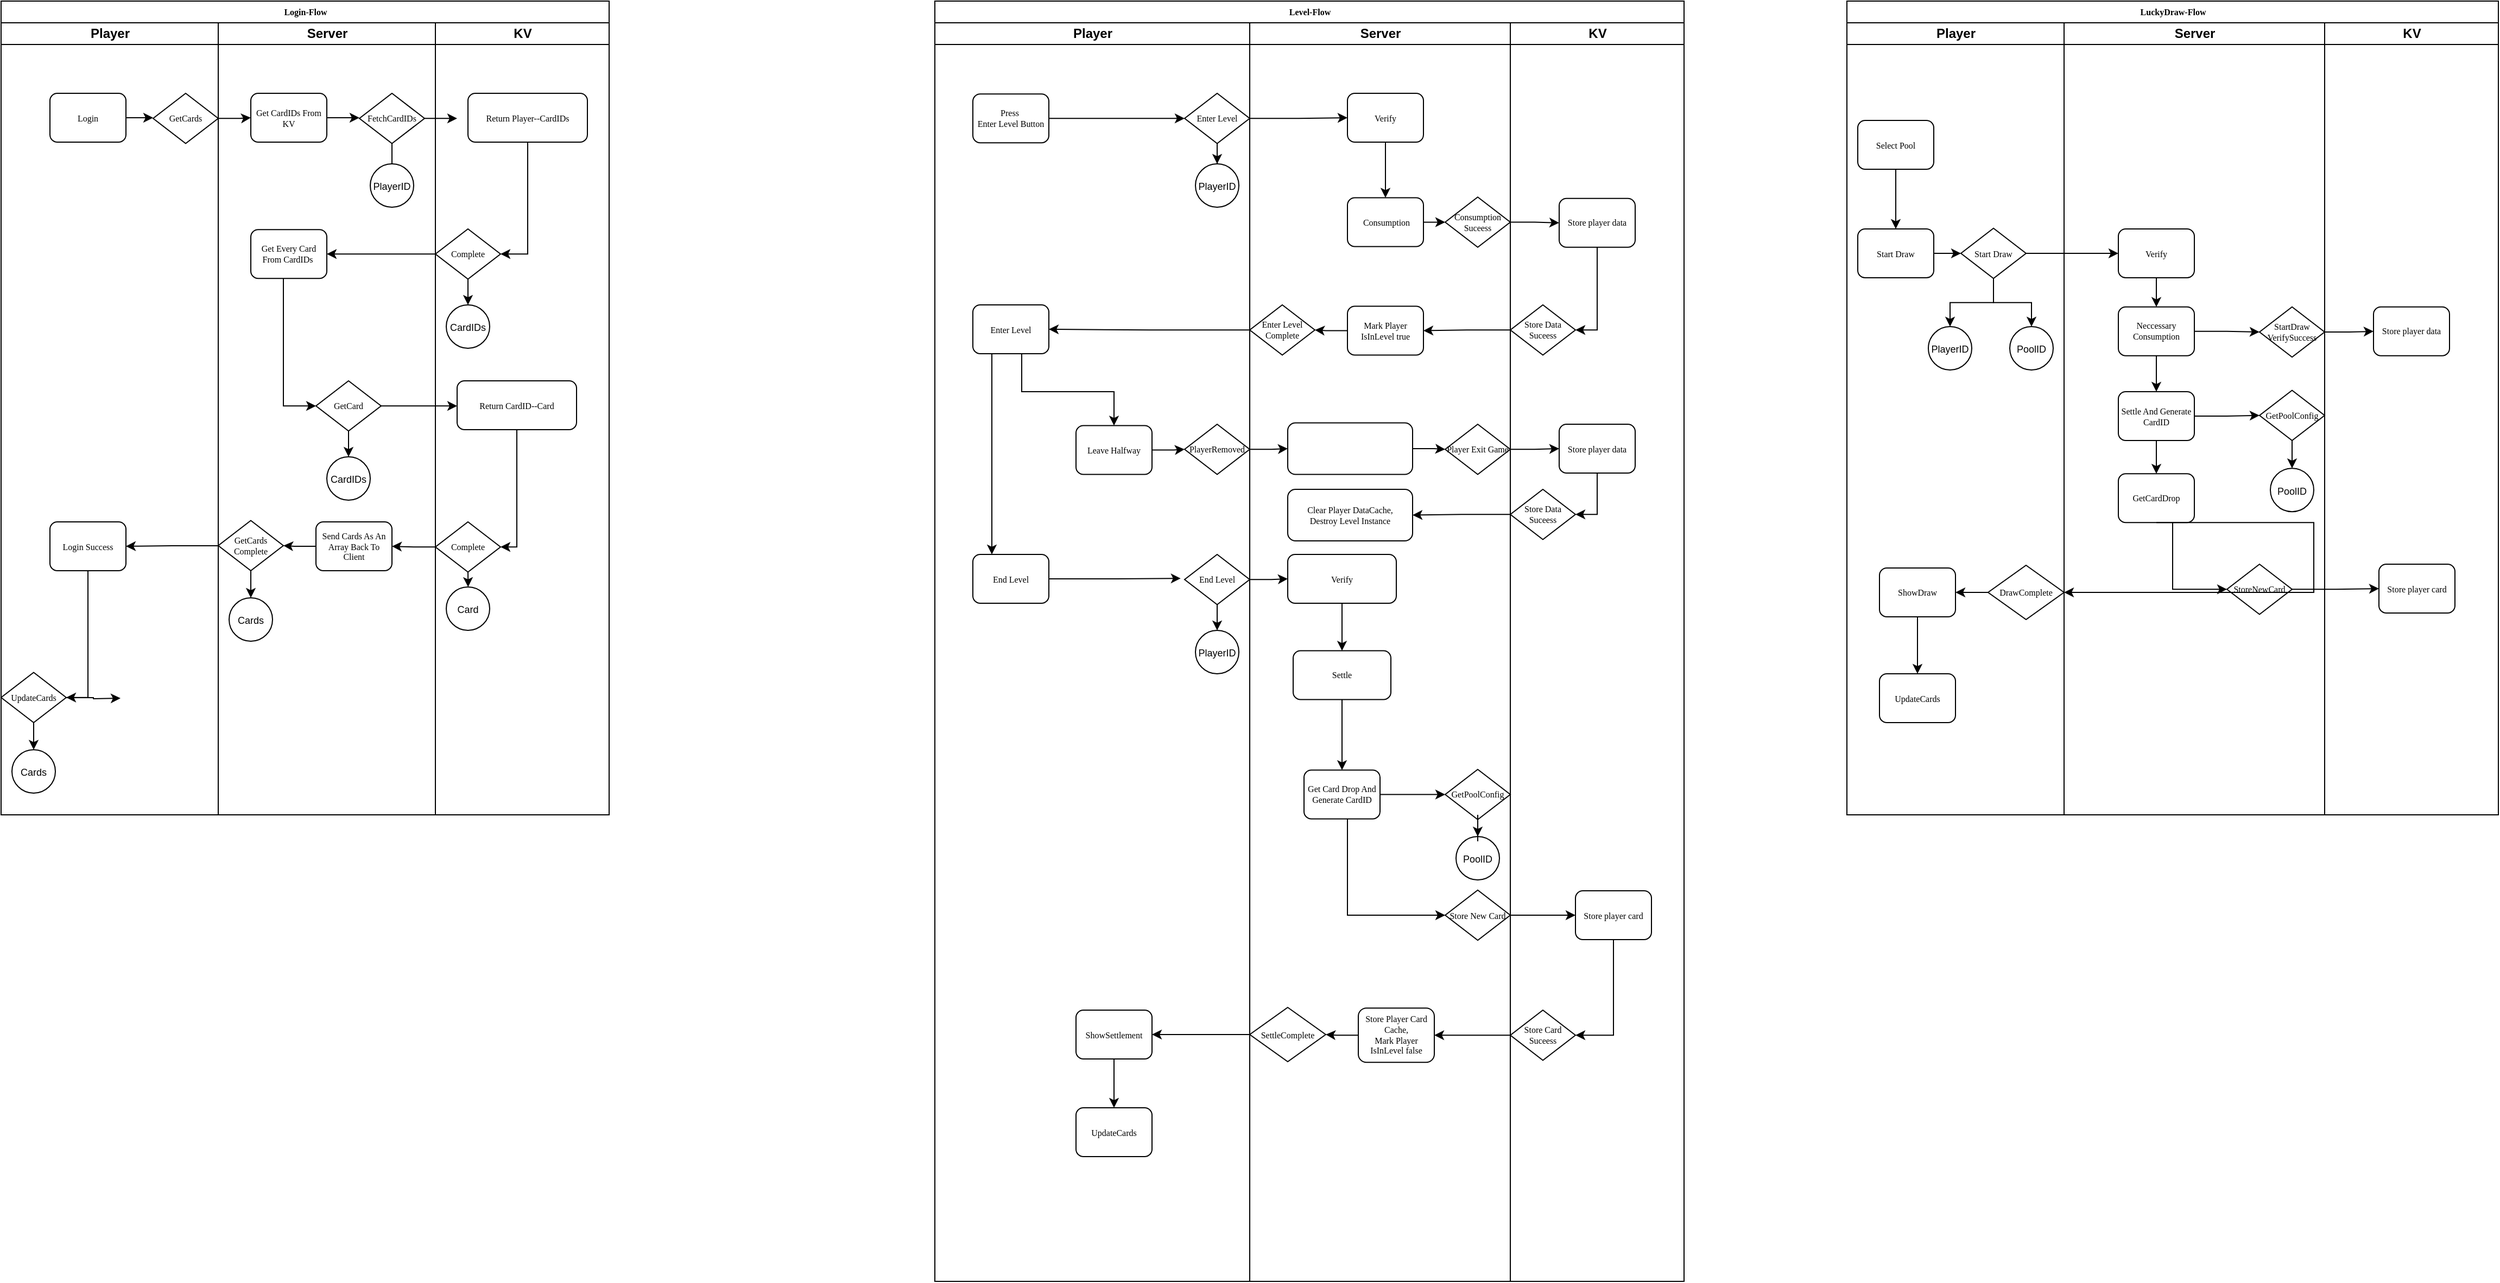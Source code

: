 <mxfile version="26.0.6">
  <diagram name="Page-1" id="74e2e168-ea6b-b213-b513-2b3c1d86103e">
    <mxGraphModel dx="1302" dy="711" grid="1" gridSize="10" guides="1" tooltips="1" connect="1" arrows="1" fold="1" page="1" pageScale="1" pageWidth="1100" pageHeight="850" background="none" math="0" shadow="0">
      <root>
        <mxCell id="0" />
        <mxCell id="1" parent="0" />
        <mxCell id="77e6c97f196da883-1" value="Login-Flow" style="swimlane;html=1;childLayout=stackLayout;startSize=20;rounded=0;shadow=0;labelBackgroundColor=none;strokeWidth=1;fontFamily=Verdana;fontSize=8;align=center;" parent="1" vertex="1">
          <mxGeometry x="60" y="60" width="560" height="750" as="geometry" />
        </mxCell>
        <mxCell id="77e6c97f196da883-3" value="Player" style="swimlane;html=1;startSize=20;" parent="77e6c97f196da883-1" vertex="1">
          <mxGeometry y="20" width="200" height="730" as="geometry" />
        </mxCell>
        <mxCell id="I38uoZIhNBEOroFiXY-z-10" value="Login" style="rounded=1;whiteSpace=wrap;html=1;shadow=0;labelBackgroundColor=none;strokeWidth=1;fontFamily=Verdana;fontSize=8;align=center;" parent="77e6c97f196da883-3" vertex="1">
          <mxGeometry x="45" y="65" width="70" height="45" as="geometry" />
        </mxCell>
        <mxCell id="I38uoZIhNBEOroFiXY-z-11" style="edgeStyle=orthogonalEdgeStyle;rounded=0;orthogonalLoop=1;jettySize=auto;html=1;entryX=0;entryY=0.5;entryDx=0;entryDy=0;exitX=1;exitY=0.5;exitDx=0;exitDy=0;" parent="77e6c97f196da883-3" source="I38uoZIhNBEOroFiXY-z-10" edge="1">
          <mxGeometry relative="1" as="geometry">
            <mxPoint x="140" y="87.21" as="targetPoint" />
            <mxPoint x="45" y="87.21" as="sourcePoint" />
          </mxGeometry>
        </mxCell>
        <mxCell id="I38uoZIhNBEOroFiXY-z-13" value="GetCards" style="rhombus;whiteSpace=wrap;html=1;rounded=0;shadow=0;labelBackgroundColor=none;strokeWidth=1;fontFamily=Verdana;fontSize=8;align=center;" parent="77e6c97f196da883-3" vertex="1">
          <mxGeometry x="140" y="65" width="60" height="46.25" as="geometry" />
        </mxCell>
        <mxCell id="I38uoZIhNBEOroFiXY-z-59" style="edgeStyle=orthogonalEdgeStyle;rounded=0;orthogonalLoop=1;jettySize=auto;html=1;entryX=1;entryY=0.5;entryDx=0;entryDy=0;" parent="77e6c97f196da883-3" source="I38uoZIhNBEOroFiXY-z-52" target="I38uoZIhNBEOroFiXY-z-58" edge="1">
          <mxGeometry relative="1" as="geometry" />
        </mxCell>
        <mxCell id="I38uoZIhNBEOroFiXY-z-52" value="Login Success" style="rounded=1;whiteSpace=wrap;html=1;shadow=0;labelBackgroundColor=none;strokeWidth=1;fontFamily=Verdana;fontSize=8;align=center;" parent="77e6c97f196da883-3" vertex="1">
          <mxGeometry x="45" y="460" width="70" height="45" as="geometry" />
        </mxCell>
        <mxCell id="I38uoZIhNBEOroFiXY-z-57" value="&lt;font style=&quot;font-size: 9px;&quot;&gt;Cards&lt;/font&gt;" style="ellipse;whiteSpace=wrap;html=1;aspect=fixed;" parent="77e6c97f196da883-3" vertex="1">
          <mxGeometry x="10" y="670" width="40" height="40" as="geometry" />
        </mxCell>
        <mxCell id="I38uoZIhNBEOroFiXY-z-60" style="edgeStyle=orthogonalEdgeStyle;rounded=0;orthogonalLoop=1;jettySize=auto;html=1;entryX=0.5;entryY=0;entryDx=0;entryDy=0;" parent="77e6c97f196da883-3" source="I38uoZIhNBEOroFiXY-z-58" target="I38uoZIhNBEOroFiXY-z-57" edge="1">
          <mxGeometry relative="1" as="geometry" />
        </mxCell>
        <mxCell id="I38uoZIhNBEOroFiXY-z-58" value="UpdateCards" style="rhombus;whiteSpace=wrap;html=1;rounded=0;shadow=0;labelBackgroundColor=none;strokeWidth=1;fontFamily=Verdana;fontSize=8;align=center;" parent="77e6c97f196da883-3" vertex="1">
          <mxGeometry y="598.75" width="60" height="46.25" as="geometry" />
        </mxCell>
        <mxCell id="77e6c97f196da883-4" value="Server" style="swimlane;html=1;startSize=20;" parent="77e6c97f196da883-1" vertex="1">
          <mxGeometry x="200" y="20" width="200" height="730" as="geometry" />
        </mxCell>
        <mxCell id="I38uoZIhNBEOroFiXY-z-16" style="edgeStyle=orthogonalEdgeStyle;rounded=0;orthogonalLoop=1;jettySize=auto;html=1;exitX=1;exitY=0.5;exitDx=0;exitDy=0;entryX=0;entryY=0.5;entryDx=0;entryDy=0;" parent="77e6c97f196da883-4" source="77e6c97f196da883-8" target="I38uoZIhNBEOroFiXY-z-17" edge="1">
          <mxGeometry relative="1" as="geometry">
            <mxPoint x="150" y="87.286" as="targetPoint" />
          </mxGeometry>
        </mxCell>
        <mxCell id="77e6c97f196da883-8" value="Get CardIDs From KV" style="rounded=1;whiteSpace=wrap;html=1;shadow=0;labelBackgroundColor=none;strokeWidth=1;fontFamily=Verdana;fontSize=8;align=center;" parent="77e6c97f196da883-4" vertex="1">
          <mxGeometry x="30" y="65" width="70" height="45" as="geometry" />
        </mxCell>
        <mxCell id="I38uoZIhNBEOroFiXY-z-18" style="edgeStyle=orthogonalEdgeStyle;rounded=0;orthogonalLoop=1;jettySize=auto;html=1;" parent="77e6c97f196da883-4" source="I38uoZIhNBEOroFiXY-z-17" edge="1">
          <mxGeometry relative="1" as="geometry">
            <mxPoint x="220" y="88.125" as="targetPoint" />
          </mxGeometry>
        </mxCell>
        <mxCell id="I38uoZIhNBEOroFiXY-z-25" style="edgeStyle=orthogonalEdgeStyle;rounded=0;orthogonalLoop=1;jettySize=auto;html=1;entryX=0.5;entryY=0;entryDx=0;entryDy=0;" parent="77e6c97f196da883-4" source="I38uoZIhNBEOroFiXY-z-17" target="I38uoZIhNBEOroFiXY-z-26" edge="1">
          <mxGeometry relative="1" as="geometry">
            <mxPoint x="160" y="140" as="targetPoint" />
            <Array as="points">
              <mxPoint x="160" y="140" />
            </Array>
          </mxGeometry>
        </mxCell>
        <mxCell id="I38uoZIhNBEOroFiXY-z-17" value="FetchCardIDs" style="rhombus;whiteSpace=wrap;html=1;rounded=0;shadow=0;labelBackgroundColor=none;strokeWidth=1;fontFamily=Verdana;fontSize=8;align=center;" parent="77e6c97f196da883-4" vertex="1">
          <mxGeometry x="130" y="65" width="60" height="46.25" as="geometry" />
        </mxCell>
        <mxCell id="I38uoZIhNBEOroFiXY-z-26" value="&lt;font style=&quot;font-size: 9px;&quot;&gt;PlayerID&lt;/font&gt;" style="ellipse;whiteSpace=wrap;html=1;aspect=fixed;" parent="77e6c97f196da883-4" vertex="1">
          <mxGeometry x="140" y="130" width="40" height="40" as="geometry" />
        </mxCell>
        <mxCell id="I38uoZIhNBEOroFiXY-z-32" style="edgeStyle=orthogonalEdgeStyle;rounded=0;orthogonalLoop=1;jettySize=auto;html=1;entryX=0;entryY=0.5;entryDx=0;entryDy=0;" parent="77e6c97f196da883-4" source="I38uoZIhNBEOroFiXY-z-28" target="I38uoZIhNBEOroFiXY-z-33" edge="1">
          <mxGeometry relative="1" as="geometry">
            <mxPoint x="60" y="310" as="targetPoint" />
            <Array as="points">
              <mxPoint x="60" y="353" />
            </Array>
          </mxGeometry>
        </mxCell>
        <mxCell id="I38uoZIhNBEOroFiXY-z-28" value="Get Every Card From CardIDs&amp;nbsp;" style="rounded=1;whiteSpace=wrap;html=1;shadow=0;labelBackgroundColor=none;strokeWidth=1;fontFamily=Verdana;fontSize=8;align=center;" parent="77e6c97f196da883-4" vertex="1">
          <mxGeometry x="30" y="190.63" width="70" height="45" as="geometry" />
        </mxCell>
        <mxCell id="I38uoZIhNBEOroFiXY-z-40" style="edgeStyle=orthogonalEdgeStyle;rounded=0;orthogonalLoop=1;jettySize=auto;html=1;" parent="77e6c97f196da883-4" source="I38uoZIhNBEOroFiXY-z-33" target="I38uoZIhNBEOroFiXY-z-34" edge="1">
          <mxGeometry relative="1" as="geometry" />
        </mxCell>
        <mxCell id="I38uoZIhNBEOroFiXY-z-41" style="edgeStyle=orthogonalEdgeStyle;rounded=0;orthogonalLoop=1;jettySize=auto;html=1;" parent="77e6c97f196da883-4" source="I38uoZIhNBEOroFiXY-z-33" edge="1">
          <mxGeometry relative="1" as="geometry">
            <mxPoint x="220" y="353.125" as="targetPoint" />
          </mxGeometry>
        </mxCell>
        <mxCell id="I38uoZIhNBEOroFiXY-z-33" value="GetCard" style="rhombus;whiteSpace=wrap;html=1;rounded=0;shadow=0;labelBackgroundColor=none;strokeWidth=1;fontFamily=Verdana;fontSize=8;align=center;" parent="77e6c97f196da883-4" vertex="1">
          <mxGeometry x="90" y="330" width="60" height="46.25" as="geometry" />
        </mxCell>
        <mxCell id="I38uoZIhNBEOroFiXY-z-34" value="&lt;font style=&quot;font-size: 9px;&quot;&gt;CardIDs&lt;/font&gt;" style="ellipse;whiteSpace=wrap;html=1;aspect=fixed;" parent="77e6c97f196da883-4" vertex="1">
          <mxGeometry x="100" y="400" width="40" height="40" as="geometry" />
        </mxCell>
        <mxCell id="I38uoZIhNBEOroFiXY-z-49" style="edgeStyle=orthogonalEdgeStyle;rounded=0;orthogonalLoop=1;jettySize=auto;html=1;entryX=1;entryY=0.5;entryDx=0;entryDy=0;" parent="77e6c97f196da883-4" source="I38uoZIhNBEOroFiXY-z-48" target="I38uoZIhNBEOroFiXY-z-50" edge="1">
          <mxGeometry relative="1" as="geometry">
            <mxPoint x="50" y="482.5" as="targetPoint" />
          </mxGeometry>
        </mxCell>
        <mxCell id="I38uoZIhNBEOroFiXY-z-48" value="Send Cards As An Array Back To Client" style="rounded=1;whiteSpace=wrap;html=1;shadow=0;labelBackgroundColor=none;strokeWidth=1;fontFamily=Verdana;fontSize=8;align=center;" parent="77e6c97f196da883-4" vertex="1">
          <mxGeometry x="90" y="460" width="70" height="45" as="geometry" />
        </mxCell>
        <mxCell id="I38uoZIhNBEOroFiXY-z-53" style="edgeStyle=orthogonalEdgeStyle;rounded=0;orthogonalLoop=1;jettySize=auto;html=1;" parent="77e6c97f196da883-4" source="I38uoZIhNBEOroFiXY-z-50" edge="1">
          <mxGeometry relative="1" as="geometry">
            <mxPoint x="30" y="530" as="targetPoint" />
          </mxGeometry>
        </mxCell>
        <mxCell id="I38uoZIhNBEOroFiXY-z-50" value="GetCards&lt;div&gt;Complete&lt;/div&gt;" style="rhombus;whiteSpace=wrap;html=1;rounded=0;shadow=0;labelBackgroundColor=none;strokeWidth=1;fontFamily=Verdana;fontSize=8;align=center;" parent="77e6c97f196da883-4" vertex="1">
          <mxGeometry y="458.75" width="60" height="46.25" as="geometry" />
        </mxCell>
        <mxCell id="I38uoZIhNBEOroFiXY-z-55" value="&lt;font style=&quot;font-size: 9px;&quot;&gt;Cards&lt;/font&gt;" style="ellipse;whiteSpace=wrap;html=1;aspect=fixed;" parent="77e6c97f196da883-4" vertex="1">
          <mxGeometry x="10" y="530" width="40" height="40" as="geometry" />
        </mxCell>
        <mxCell id="77e6c97f196da883-5" value="KV" style="swimlane;html=1;startSize=20;" parent="77e6c97f196da883-1" vertex="1">
          <mxGeometry x="400" y="20" width="160" height="730" as="geometry" />
        </mxCell>
        <mxCell id="I38uoZIhNBEOroFiXY-z-23" style="edgeStyle=orthogonalEdgeStyle;rounded=0;orthogonalLoop=1;jettySize=auto;html=1;entryX=1;entryY=0.5;entryDx=0;entryDy=0;" parent="77e6c97f196da883-5" source="I38uoZIhNBEOroFiXY-z-19" target="I38uoZIhNBEOroFiXY-z-22" edge="1">
          <mxGeometry relative="1" as="geometry" />
        </mxCell>
        <mxCell id="I38uoZIhNBEOroFiXY-z-19" value="Return Player--CardIDs" style="rounded=1;whiteSpace=wrap;html=1;shadow=0;labelBackgroundColor=none;strokeWidth=1;fontFamily=Verdana;fontSize=8;align=center;" parent="77e6c97f196da883-5" vertex="1">
          <mxGeometry x="30" y="65" width="110" height="45" as="geometry" />
        </mxCell>
        <mxCell id="I38uoZIhNBEOroFiXY-z-31" style="edgeStyle=orthogonalEdgeStyle;rounded=0;orthogonalLoop=1;jettySize=auto;html=1;entryX=0.5;entryY=0;entryDx=0;entryDy=0;" parent="77e6c97f196da883-5" source="I38uoZIhNBEOroFiXY-z-22" target="I38uoZIhNBEOroFiXY-z-30" edge="1">
          <mxGeometry relative="1" as="geometry" />
        </mxCell>
        <mxCell id="I38uoZIhNBEOroFiXY-z-22" value="Complete" style="rhombus;whiteSpace=wrap;html=1;rounded=0;shadow=0;labelBackgroundColor=none;strokeWidth=1;fontFamily=Verdana;fontSize=8;align=center;" parent="77e6c97f196da883-5" vertex="1">
          <mxGeometry y="190" width="60" height="46.25" as="geometry" />
        </mxCell>
        <mxCell id="I38uoZIhNBEOroFiXY-z-30" value="&lt;font style=&quot;font-size: 9px;&quot;&gt;CardIDs&lt;/font&gt;" style="ellipse;whiteSpace=wrap;html=1;aspect=fixed;" parent="77e6c97f196da883-5" vertex="1">
          <mxGeometry x="10" y="260" width="40" height="40" as="geometry" />
        </mxCell>
        <mxCell id="I38uoZIhNBEOroFiXY-z-43" style="edgeStyle=orthogonalEdgeStyle;rounded=0;orthogonalLoop=1;jettySize=auto;html=1;entryX=1;entryY=0.5;entryDx=0;entryDy=0;" parent="77e6c97f196da883-5" source="I38uoZIhNBEOroFiXY-z-42" target="I38uoZIhNBEOroFiXY-z-44" edge="1">
          <mxGeometry relative="1" as="geometry">
            <mxPoint x="75" y="490" as="targetPoint" />
            <Array as="points">
              <mxPoint x="75" y="483" />
            </Array>
          </mxGeometry>
        </mxCell>
        <mxCell id="I38uoZIhNBEOroFiXY-z-42" value="Return CardID--Card" style="rounded=1;whiteSpace=wrap;html=1;shadow=0;labelBackgroundColor=none;strokeWidth=1;fontFamily=Verdana;fontSize=8;align=center;" parent="77e6c97f196da883-5" vertex="1">
          <mxGeometry x="20" y="330" width="110" height="45" as="geometry" />
        </mxCell>
        <mxCell id="I38uoZIhNBEOroFiXY-z-45" style="edgeStyle=orthogonalEdgeStyle;rounded=0;orthogonalLoop=1;jettySize=auto;html=1;exitX=0.5;exitY=1;exitDx=0;exitDy=0;" parent="77e6c97f196da883-5" source="I38uoZIhNBEOroFiXY-z-44" edge="1">
          <mxGeometry relative="1" as="geometry">
            <mxPoint x="30.143" y="520" as="targetPoint" />
          </mxGeometry>
        </mxCell>
        <mxCell id="I38uoZIhNBEOroFiXY-z-44" value="Complete" style="rhombus;whiteSpace=wrap;html=1;rounded=0;shadow=0;labelBackgroundColor=none;strokeWidth=1;fontFamily=Verdana;fontSize=8;align=center;" parent="77e6c97f196da883-5" vertex="1">
          <mxGeometry y="460" width="60" height="46.25" as="geometry" />
        </mxCell>
        <mxCell id="I38uoZIhNBEOroFiXY-z-46" value="&lt;font style=&quot;font-size: 9px;&quot;&gt;Card&lt;/font&gt;" style="ellipse;whiteSpace=wrap;html=1;aspect=fixed;" parent="77e6c97f196da883-5" vertex="1">
          <mxGeometry x="10" y="520" width="40" height="40" as="geometry" />
        </mxCell>
        <mxCell id="I38uoZIhNBEOroFiXY-z-14" style="edgeStyle=orthogonalEdgeStyle;rounded=0;orthogonalLoop=1;jettySize=auto;html=1;entryX=0;entryY=0.5;entryDx=0;entryDy=0;" parent="77e6c97f196da883-1" source="I38uoZIhNBEOroFiXY-z-13" target="77e6c97f196da883-8" edge="1">
          <mxGeometry relative="1" as="geometry" />
        </mxCell>
        <mxCell id="I38uoZIhNBEOroFiXY-z-29" style="edgeStyle=orthogonalEdgeStyle;rounded=0;orthogonalLoop=1;jettySize=auto;html=1;entryX=1;entryY=0.5;entryDx=0;entryDy=0;" parent="77e6c97f196da883-1" source="I38uoZIhNBEOroFiXY-z-22" target="I38uoZIhNBEOroFiXY-z-28" edge="1">
          <mxGeometry relative="1" as="geometry" />
        </mxCell>
        <mxCell id="I38uoZIhNBEOroFiXY-z-47" style="edgeStyle=orthogonalEdgeStyle;rounded=0;orthogonalLoop=1;jettySize=auto;html=1;entryX=1;entryY=0.5;entryDx=0;entryDy=0;" parent="77e6c97f196da883-1" source="I38uoZIhNBEOroFiXY-z-44" target="I38uoZIhNBEOroFiXY-z-48" edge="1">
          <mxGeometry relative="1" as="geometry">
            <mxPoint x="520" y="503" as="targetPoint" />
          </mxGeometry>
        </mxCell>
        <mxCell id="I38uoZIhNBEOroFiXY-z-51" style="edgeStyle=orthogonalEdgeStyle;rounded=0;orthogonalLoop=1;jettySize=auto;html=1;entryX=1;entryY=0.5;entryDx=0;entryDy=0;" parent="77e6c97f196da883-1" source="I38uoZIhNBEOroFiXY-z-50" target="I38uoZIhNBEOroFiXY-z-52" edge="1">
          <mxGeometry relative="1" as="geometry">
            <mxPoint x="280" y="501.875" as="targetPoint" />
          </mxGeometry>
        </mxCell>
        <mxCell id="I38uoZIhNBEOroFiXY-z-64" style="edgeStyle=orthogonalEdgeStyle;rounded=0;orthogonalLoop=1;jettySize=auto;html=1;entryX=1;entryY=0.5;entryDx=0;entryDy=0;" parent="77e6c97f196da883-1" source="I38uoZIhNBEOroFiXY-z-58" edge="1">
          <mxGeometry relative="1" as="geometry">
            <mxPoint x="110" y="642.5" as="targetPoint" />
          </mxGeometry>
        </mxCell>
        <mxCell id="I38uoZIhNBEOroFiXY-z-147" value="Level-Flow" style="swimlane;html=1;childLayout=stackLayout;startSize=20;rounded=0;shadow=0;labelBackgroundColor=none;strokeWidth=1;fontFamily=Verdana;fontSize=8;align=center;" parent="1" vertex="1">
          <mxGeometry x="920" y="60" width="690" height="1180" as="geometry" />
        </mxCell>
        <mxCell id="I38uoZIhNBEOroFiXY-z-150" value="Player" style="swimlane;html=1;startSize=20;" parent="I38uoZIhNBEOroFiXY-z-147" vertex="1">
          <mxGeometry y="20" width="290" height="1160" as="geometry" />
        </mxCell>
        <mxCell id="V88XMunbEEajlaaTa_F--8" style="edgeStyle=orthogonalEdgeStyle;rounded=0;orthogonalLoop=1;jettySize=auto;html=1;entryX=0;entryY=0.5;entryDx=0;entryDy=0;" edge="1" parent="I38uoZIhNBEOroFiXY-z-150" source="I38uoZIhNBEOroFiXY-z-151" target="I38uoZIhNBEOroFiXY-z-154">
          <mxGeometry relative="1" as="geometry" />
        </mxCell>
        <mxCell id="I38uoZIhNBEOroFiXY-z-151" value="Press&amp;nbsp;&lt;div&gt;Enter Level Button&lt;/div&gt;" style="rounded=1;whiteSpace=wrap;html=1;shadow=0;labelBackgroundColor=none;strokeWidth=1;fontFamily=Verdana;fontSize=8;align=center;" parent="I38uoZIhNBEOroFiXY-z-150" vertex="1">
          <mxGeometry x="35" y="65.63" width="70" height="45" as="geometry" />
        </mxCell>
        <mxCell id="I38uoZIhNBEOroFiXY-z-153" style="edgeStyle=orthogonalEdgeStyle;rounded=0;orthogonalLoop=1;jettySize=auto;html=1;entryX=0.5;entryY=0;entryDx=0;entryDy=0;" parent="I38uoZIhNBEOroFiXY-z-150" source="I38uoZIhNBEOroFiXY-z-154" target="I38uoZIhNBEOroFiXY-z-160" edge="1">
          <mxGeometry relative="1" as="geometry" />
        </mxCell>
        <mxCell id="I38uoZIhNBEOroFiXY-z-154" value="Enter Level" style="rhombus;whiteSpace=wrap;html=1;rounded=0;shadow=0;labelBackgroundColor=none;strokeWidth=1;fontFamily=Verdana;fontSize=8;align=center;" parent="I38uoZIhNBEOroFiXY-z-150" vertex="1">
          <mxGeometry x="230" y="65" width="60" height="46.25" as="geometry" />
        </mxCell>
        <mxCell id="I38uoZIhNBEOroFiXY-z-160" value="&lt;font style=&quot;font-size: 9px;&quot;&gt;PlayerID&lt;/font&gt;" style="ellipse;whiteSpace=wrap;html=1;aspect=fixed;" parent="I38uoZIhNBEOroFiXY-z-150" vertex="1">
          <mxGeometry x="240" y="130" width="40" height="40" as="geometry" />
        </mxCell>
        <mxCell id="V88XMunbEEajlaaTa_F--30" style="edgeStyle=orthogonalEdgeStyle;rounded=0;orthogonalLoop=1;jettySize=auto;html=1;entryX=0.5;entryY=0;entryDx=0;entryDy=0;" edge="1" parent="I38uoZIhNBEOroFiXY-z-150" source="I38uoZIhNBEOroFiXY-z-202" target="V88XMunbEEajlaaTa_F--29">
          <mxGeometry relative="1" as="geometry" />
        </mxCell>
        <mxCell id="I38uoZIhNBEOroFiXY-z-202" value="ShowSettlement" style="rounded=1;whiteSpace=wrap;html=1;shadow=0;labelBackgroundColor=none;strokeWidth=1;fontFamily=Verdana;fontSize=8;align=center;" parent="I38uoZIhNBEOroFiXY-z-150" vertex="1">
          <mxGeometry x="130" y="910" width="70" height="45" as="geometry" />
        </mxCell>
        <mxCell id="I38uoZIhNBEOroFiXY-z-173" value="End Level" style="rounded=1;whiteSpace=wrap;html=1;shadow=0;labelBackgroundColor=none;strokeWidth=1;fontFamily=Verdana;fontSize=8;align=center;" parent="I38uoZIhNBEOroFiXY-z-150" vertex="1">
          <mxGeometry x="35" y="490" width="70" height="45" as="geometry" />
        </mxCell>
        <mxCell id="I38uoZIhNBEOroFiXY-z-174" style="edgeStyle=orthogonalEdgeStyle;rounded=0;orthogonalLoop=1;jettySize=auto;html=1;entryX=0.5;entryY=0;entryDx=0;entryDy=0;" parent="I38uoZIhNBEOroFiXY-z-150" source="I38uoZIhNBEOroFiXY-z-175" target="I38uoZIhNBEOroFiXY-z-176" edge="1">
          <mxGeometry relative="1" as="geometry" />
        </mxCell>
        <mxCell id="I38uoZIhNBEOroFiXY-z-175" value="End Level" style="rhombus;whiteSpace=wrap;html=1;rounded=0;shadow=0;labelBackgroundColor=none;strokeWidth=1;fontFamily=Verdana;fontSize=8;align=center;" parent="I38uoZIhNBEOroFiXY-z-150" vertex="1">
          <mxGeometry x="230" y="490" width="60" height="46.25" as="geometry" />
        </mxCell>
        <mxCell id="I38uoZIhNBEOroFiXY-z-176" value="&lt;font style=&quot;font-size: 9px;&quot;&gt;PlayerID&lt;/font&gt;" style="ellipse;whiteSpace=wrap;html=1;aspect=fixed;" parent="I38uoZIhNBEOroFiXY-z-150" vertex="1">
          <mxGeometry x="240" y="560" width="40" height="40" as="geometry" />
        </mxCell>
        <mxCell id="I38uoZIhNBEOroFiXY-z-177" style="edgeStyle=orthogonalEdgeStyle;rounded=0;orthogonalLoop=1;jettySize=auto;html=1;entryX=-0.06;entryY=0.478;entryDx=0;entryDy=0;entryPerimeter=0;" parent="I38uoZIhNBEOroFiXY-z-150" source="I38uoZIhNBEOroFiXY-z-173" target="I38uoZIhNBEOroFiXY-z-175" edge="1">
          <mxGeometry relative="1" as="geometry" />
        </mxCell>
        <mxCell id="V88XMunbEEajlaaTa_F--9" style="edgeStyle=orthogonalEdgeStyle;rounded=0;orthogonalLoop=1;jettySize=auto;html=1;entryX=0.5;entryY=0;entryDx=0;entryDy=0;" edge="1" parent="I38uoZIhNBEOroFiXY-z-150" source="D0HEchOp2uFlRMcZAwUu-7" target="D0HEchOp2uFlRMcZAwUu-10">
          <mxGeometry relative="1" as="geometry">
            <Array as="points">
              <mxPoint x="80" y="340" />
              <mxPoint x="165" y="340" />
            </Array>
          </mxGeometry>
        </mxCell>
        <mxCell id="V88XMunbEEajlaaTa_F--12" style="edgeStyle=orthogonalEdgeStyle;rounded=0;orthogonalLoop=1;jettySize=auto;html=1;entryX=0.25;entryY=0;entryDx=0;entryDy=0;" edge="1" parent="I38uoZIhNBEOroFiXY-z-150" source="D0HEchOp2uFlRMcZAwUu-7" target="I38uoZIhNBEOroFiXY-z-173">
          <mxGeometry relative="1" as="geometry">
            <Array as="points">
              <mxPoint x="53" y="398" />
            </Array>
          </mxGeometry>
        </mxCell>
        <mxCell id="D0HEchOp2uFlRMcZAwUu-7" value="Enter Level" style="rounded=1;whiteSpace=wrap;html=1;shadow=0;labelBackgroundColor=none;strokeWidth=1;fontFamily=Verdana;fontSize=8;align=center;" parent="I38uoZIhNBEOroFiXY-z-150" vertex="1">
          <mxGeometry x="35" y="260" width="70" height="45" as="geometry" />
        </mxCell>
        <mxCell id="D0HEchOp2uFlRMcZAwUu-15" style="edgeStyle=orthogonalEdgeStyle;rounded=0;orthogonalLoop=1;jettySize=auto;html=1;entryX=0;entryY=0.5;entryDx=0;entryDy=0;" parent="I38uoZIhNBEOroFiXY-z-150" source="D0HEchOp2uFlRMcZAwUu-10" target="D0HEchOp2uFlRMcZAwUu-14" edge="1">
          <mxGeometry relative="1" as="geometry" />
        </mxCell>
        <mxCell id="D0HEchOp2uFlRMcZAwUu-10" value="Leave Halfway" style="rounded=1;whiteSpace=wrap;html=1;shadow=0;labelBackgroundColor=none;strokeWidth=1;fontFamily=Verdana;fontSize=8;align=center;" parent="I38uoZIhNBEOroFiXY-z-150" vertex="1">
          <mxGeometry x="130" y="371.25" width="70" height="45" as="geometry" />
        </mxCell>
        <mxCell id="D0HEchOp2uFlRMcZAwUu-14" value="PlayerRemoved" style="rhombus;whiteSpace=wrap;html=1;rounded=0;shadow=0;labelBackgroundColor=none;strokeWidth=1;fontFamily=Verdana;fontSize=8;align=center;" parent="I38uoZIhNBEOroFiXY-z-150" vertex="1">
          <mxGeometry x="230" y="370" width="60" height="46.25" as="geometry" />
        </mxCell>
        <mxCell id="V88XMunbEEajlaaTa_F--29" value="UpdateCards" style="rounded=1;whiteSpace=wrap;html=1;shadow=0;labelBackgroundColor=none;strokeWidth=1;fontFamily=Verdana;fontSize=8;align=center;" vertex="1" parent="I38uoZIhNBEOroFiXY-z-150">
          <mxGeometry x="130" y="1000" width="70" height="45" as="geometry" />
        </mxCell>
        <mxCell id="I38uoZIhNBEOroFiXY-z-161" value="Server" style="swimlane;html=1;startSize=20;" parent="I38uoZIhNBEOroFiXY-z-147" vertex="1">
          <mxGeometry x="290" y="20" width="240" height="1160" as="geometry" />
        </mxCell>
        <mxCell id="I38uoZIhNBEOroFiXY-z-197" style="edgeStyle=orthogonalEdgeStyle;rounded=0;orthogonalLoop=1;jettySize=auto;html=1;entryX=0.5;entryY=0;entryDx=0;entryDy=0;" parent="I38uoZIhNBEOroFiXY-z-161" source="I38uoZIhNBEOroFiXY-z-178" target="I38uoZIhNBEOroFiXY-z-182" edge="1">
          <mxGeometry relative="1" as="geometry">
            <mxPoint x="105" y="568.75" as="targetPoint" />
          </mxGeometry>
        </mxCell>
        <mxCell id="I38uoZIhNBEOroFiXY-z-178" value="Verify" style="rounded=1;whiteSpace=wrap;html=1;shadow=0;labelBackgroundColor=none;strokeWidth=1;fontFamily=Verdana;fontSize=8;align=center;" parent="I38uoZIhNBEOroFiXY-z-161" vertex="1">
          <mxGeometry x="35" y="490" width="100" height="45" as="geometry" />
        </mxCell>
        <mxCell id="I38uoZIhNBEOroFiXY-z-221" style="edgeStyle=orthogonalEdgeStyle;rounded=0;orthogonalLoop=1;jettySize=auto;html=1;entryX=0.5;entryY=0;entryDx=0;entryDy=0;" parent="I38uoZIhNBEOroFiXY-z-161" source="I38uoZIhNBEOroFiXY-z-182" target="I38uoZIhNBEOroFiXY-z-220" edge="1">
          <mxGeometry relative="1" as="geometry" />
        </mxCell>
        <mxCell id="I38uoZIhNBEOroFiXY-z-182" value="Settle" style="rounded=1;whiteSpace=wrap;html=1;shadow=0;labelBackgroundColor=none;strokeWidth=1;fontFamily=Verdana;fontSize=8;align=center;" parent="I38uoZIhNBEOroFiXY-z-161" vertex="1">
          <mxGeometry x="40" y="578.75" width="90" height="45" as="geometry" />
        </mxCell>
        <mxCell id="I38uoZIhNBEOroFiXY-z-205" value="Store New Card" style="rhombus;whiteSpace=wrap;html=1;rounded=0;shadow=0;labelBackgroundColor=none;strokeWidth=1;fontFamily=Verdana;fontSize=8;align=center;" parent="I38uoZIhNBEOroFiXY-z-161" vertex="1">
          <mxGeometry x="180" y="799.38" width="60" height="46.25" as="geometry" />
        </mxCell>
        <mxCell id="I38uoZIhNBEOroFiXY-z-208" value="GetPoolConfig" style="rhombus;whiteSpace=wrap;html=1;rounded=0;shadow=0;labelBackgroundColor=none;strokeWidth=1;fontFamily=Verdana;fontSize=8;align=center;" parent="I38uoZIhNBEOroFiXY-z-161" vertex="1">
          <mxGeometry x="180" y="688.12" width="60" height="46.25" as="geometry" />
        </mxCell>
        <mxCell id="I38uoZIhNBEOroFiXY-z-210" value="&lt;font style=&quot;font-size: 9px;&quot;&gt;PoolID&lt;/font&gt;" style="ellipse;whiteSpace=wrap;html=1;aspect=fixed;" parent="I38uoZIhNBEOroFiXY-z-161" vertex="1">
          <mxGeometry x="190" y="750" width="40" height="40" as="geometry" />
        </mxCell>
        <mxCell id="I38uoZIhNBEOroFiXY-z-211" style="edgeStyle=orthogonalEdgeStyle;rounded=0;orthogonalLoop=1;jettySize=auto;html=1;entryX=0.5;entryY=0;entryDx=0;entryDy=0;" parent="I38uoZIhNBEOroFiXY-z-161" source="I38uoZIhNBEOroFiXY-z-208" target="I38uoZIhNBEOroFiXY-z-210" edge="1">
          <mxGeometry relative="1" as="geometry" />
        </mxCell>
        <mxCell id="I38uoZIhNBEOroFiXY-z-222" style="edgeStyle=orthogonalEdgeStyle;rounded=0;orthogonalLoop=1;jettySize=auto;html=1;entryX=0;entryY=0.5;entryDx=0;entryDy=0;" parent="I38uoZIhNBEOroFiXY-z-161" source="I38uoZIhNBEOroFiXY-z-220" target="I38uoZIhNBEOroFiXY-z-205" edge="1">
          <mxGeometry relative="1" as="geometry">
            <Array as="points">
              <mxPoint x="90" y="821.75" />
            </Array>
          </mxGeometry>
        </mxCell>
        <mxCell id="D0HEchOp2uFlRMcZAwUu-29" style="edgeStyle=orthogonalEdgeStyle;rounded=0;orthogonalLoop=1;jettySize=auto;html=1;entryX=0;entryY=0.5;entryDx=0;entryDy=0;" parent="I38uoZIhNBEOroFiXY-z-161" source="I38uoZIhNBEOroFiXY-z-220" target="I38uoZIhNBEOroFiXY-z-208" edge="1">
          <mxGeometry relative="1" as="geometry" />
        </mxCell>
        <mxCell id="I38uoZIhNBEOroFiXY-z-220" value="Get Card Drop And Generate CardID" style="rounded=1;whiteSpace=wrap;html=1;shadow=0;labelBackgroundColor=none;strokeWidth=1;fontFamily=Verdana;fontSize=8;align=center;" parent="I38uoZIhNBEOroFiXY-z-161" vertex="1">
          <mxGeometry x="50" y="688.75" width="70" height="45" as="geometry" />
        </mxCell>
        <mxCell id="D0HEchOp2uFlRMcZAwUu-20" style="edgeStyle=orthogonalEdgeStyle;rounded=0;orthogonalLoop=1;jettySize=auto;html=1;entryX=0.5;entryY=0;entryDx=0;entryDy=0;" parent="I38uoZIhNBEOroFiXY-z-161" source="D0HEchOp2uFlRMcZAwUu-2" target="D0HEchOp2uFlRMcZAwUu-18" edge="1">
          <mxGeometry relative="1" as="geometry" />
        </mxCell>
        <mxCell id="D0HEchOp2uFlRMcZAwUu-2" value="Verify" style="rounded=1;whiteSpace=wrap;html=1;shadow=0;labelBackgroundColor=none;strokeWidth=1;fontFamily=Verdana;fontSize=8;align=center;" parent="I38uoZIhNBEOroFiXY-z-161" vertex="1">
          <mxGeometry x="90" y="65" width="70" height="45" as="geometry" />
        </mxCell>
        <mxCell id="D0HEchOp2uFlRMcZAwUu-4" value="Enter Level Complete" style="rhombus;whiteSpace=wrap;html=1;rounded=0;shadow=0;labelBackgroundColor=none;strokeWidth=1;fontFamily=Verdana;fontSize=8;align=center;" parent="I38uoZIhNBEOroFiXY-z-161" vertex="1">
          <mxGeometry y="260" width="60" height="46.25" as="geometry" />
        </mxCell>
        <mxCell id="V88XMunbEEajlaaTa_F--22" style="edgeStyle=orthogonalEdgeStyle;rounded=0;orthogonalLoop=1;jettySize=auto;html=1;entryX=0;entryY=0.5;entryDx=0;entryDy=0;" edge="1" parent="I38uoZIhNBEOroFiXY-z-161" source="D0HEchOp2uFlRMcZAwUu-16" target="V88XMunbEEajlaaTa_F--21">
          <mxGeometry relative="1" as="geometry" />
        </mxCell>
        <mxCell id="D0HEchOp2uFlRMcZAwUu-16" value="" style="rounded=1;whiteSpace=wrap;html=1;shadow=0;labelBackgroundColor=none;strokeWidth=1;fontFamily=Verdana;fontSize=8;align=center;" parent="I38uoZIhNBEOroFiXY-z-161" vertex="1">
          <mxGeometry x="35" y="368.75" width="115" height="47.5" as="geometry" />
        </mxCell>
        <mxCell id="D0HEchOp2uFlRMcZAwUu-25" style="edgeStyle=orthogonalEdgeStyle;rounded=0;orthogonalLoop=1;jettySize=auto;html=1;entryX=0;entryY=0.5;entryDx=0;entryDy=0;" parent="I38uoZIhNBEOroFiXY-z-161" source="D0HEchOp2uFlRMcZAwUu-18" target="D0HEchOp2uFlRMcZAwUu-24" edge="1">
          <mxGeometry relative="1" as="geometry" />
        </mxCell>
        <mxCell id="D0HEchOp2uFlRMcZAwUu-18" value="&amp;nbsp;Consumption" style="rounded=1;whiteSpace=wrap;html=1;shadow=0;labelBackgroundColor=none;strokeWidth=1;fontFamily=Verdana;fontSize=8;align=center;" parent="I38uoZIhNBEOroFiXY-z-161" vertex="1">
          <mxGeometry x="90" y="161.25" width="70" height="45" as="geometry" />
        </mxCell>
        <mxCell id="D0HEchOp2uFlRMcZAwUu-24" value="&lt;span style=&quot;background-color: transparent; color: light-dark(rgb(0, 0, 0), rgb(255, 255, 255));&quot;&gt;Consumption&lt;/span&gt;&lt;div&gt;&lt;span style=&quot;background-color: transparent; color: light-dark(rgb(0, 0, 0), rgb(255, 255, 255));&quot;&gt;Suceess&lt;/span&gt;&lt;/div&gt;" style="rhombus;whiteSpace=wrap;html=1;rounded=0;shadow=0;labelBackgroundColor=none;strokeWidth=1;fontFamily=Verdana;fontSize=8;align=center;" parent="I38uoZIhNBEOroFiXY-z-161" vertex="1">
          <mxGeometry x="180" y="160.62" width="60" height="46.25" as="geometry" />
        </mxCell>
        <mxCell id="V88XMunbEEajlaaTa_F--6" style="edgeStyle=orthogonalEdgeStyle;rounded=0;orthogonalLoop=1;jettySize=auto;html=1;entryX=1;entryY=0.5;entryDx=0;entryDy=0;" edge="1" parent="I38uoZIhNBEOroFiXY-z-161" source="V88XMunbEEajlaaTa_F--4" target="D0HEchOp2uFlRMcZAwUu-4">
          <mxGeometry relative="1" as="geometry" />
        </mxCell>
        <mxCell id="V88XMunbEEajlaaTa_F--4" value="Mark Player IsInLevel true" style="rounded=1;whiteSpace=wrap;html=1;shadow=0;labelBackgroundColor=none;strokeWidth=1;fontFamily=Verdana;fontSize=8;align=center;" vertex="1" parent="I38uoZIhNBEOroFiXY-z-161">
          <mxGeometry x="90" y="261.25" width="70" height="45" as="geometry" />
        </mxCell>
        <mxCell id="V88XMunbEEajlaaTa_F--15" value="Store Player Card Cache,&lt;div&gt;Mark Player IsInLevel false&lt;/div&gt;" style="rounded=1;whiteSpace=wrap;html=1;shadow=0;labelBackgroundColor=none;strokeWidth=1;fontFamily=Verdana;fontSize=8;align=center;" vertex="1" parent="I38uoZIhNBEOroFiXY-z-161">
          <mxGeometry x="100" y="908.13" width="70" height="50" as="geometry" />
        </mxCell>
        <mxCell id="I38uoZIhNBEOroFiXY-z-199" value="SettleComplete" style="rhombus;whiteSpace=wrap;html=1;rounded=0;shadow=0;labelBackgroundColor=none;strokeWidth=1;fontFamily=Verdana;fontSize=8;align=center;" parent="I38uoZIhNBEOroFiXY-z-161" vertex="1">
          <mxGeometry y="907.5" width="70" height="50" as="geometry" />
        </mxCell>
        <mxCell id="V88XMunbEEajlaaTa_F--17" style="edgeStyle=orthogonalEdgeStyle;rounded=0;orthogonalLoop=1;jettySize=auto;html=1;entryX=1;entryY=0.5;entryDx=0;entryDy=0;" edge="1" parent="I38uoZIhNBEOroFiXY-z-161" source="V88XMunbEEajlaaTa_F--15" target="I38uoZIhNBEOroFiXY-z-199">
          <mxGeometry relative="1" as="geometry" />
        </mxCell>
        <mxCell id="V88XMunbEEajlaaTa_F--21" value="Player Exit Game" style="rhombus;whiteSpace=wrap;html=1;rounded=0;shadow=0;labelBackgroundColor=none;strokeWidth=1;fontFamily=Verdana;fontSize=8;align=center;" vertex="1" parent="I38uoZIhNBEOroFiXY-z-161">
          <mxGeometry x="180" y="370" width="60" height="46.25" as="geometry" />
        </mxCell>
        <mxCell id="V88XMunbEEajlaaTa_F--27" value="&lt;div&gt;&lt;span style=&quot;background-color: transparent; color: light-dark(rgb(0, 0, 0), rgb(255, 255, 255));&quot;&gt;Clear Player DataCache,&lt;/span&gt;&lt;/div&gt;&lt;div&gt;Destroy Level Instance&lt;/div&gt;" style="rounded=1;whiteSpace=wrap;html=1;shadow=0;labelBackgroundColor=none;strokeWidth=1;fontFamily=Verdana;fontSize=8;align=center;" vertex="1" parent="I38uoZIhNBEOroFiXY-z-161">
          <mxGeometry x="35" y="430" width="115" height="47.5" as="geometry" />
        </mxCell>
        <mxCell id="I38uoZIhNBEOroFiXY-z-180" value="KV" style="swimlane;html=1;startSize=20;" parent="I38uoZIhNBEOroFiXY-z-147" vertex="1">
          <mxGeometry x="530" y="20" width="160" height="1160" as="geometry" />
        </mxCell>
        <mxCell id="V88XMunbEEajlaaTa_F--14" style="edgeStyle=orthogonalEdgeStyle;rounded=0;orthogonalLoop=1;jettySize=auto;html=1;entryX=1;entryY=0.5;entryDx=0;entryDy=0;" edge="1" parent="I38uoZIhNBEOroFiXY-z-180" source="I38uoZIhNBEOroFiXY-z-232" target="V88XMunbEEajlaaTa_F--13">
          <mxGeometry relative="1" as="geometry" />
        </mxCell>
        <mxCell id="I38uoZIhNBEOroFiXY-z-232" value="Store player card" style="rounded=1;whiteSpace=wrap;html=1;shadow=0;labelBackgroundColor=none;strokeWidth=1;fontFamily=Verdana;fontSize=8;align=center;" parent="I38uoZIhNBEOroFiXY-z-180" vertex="1">
          <mxGeometry x="60" y="800" width="70" height="45" as="geometry" />
        </mxCell>
        <mxCell id="V88XMunbEEajlaaTa_F--3" style="edgeStyle=orthogonalEdgeStyle;rounded=0;orthogonalLoop=1;jettySize=auto;html=1;entryX=1;entryY=0.5;entryDx=0;entryDy=0;" edge="1" parent="I38uoZIhNBEOroFiXY-z-180" source="D0HEchOp2uFlRMcZAwUu-26" target="V88XMunbEEajlaaTa_F--2">
          <mxGeometry relative="1" as="geometry" />
        </mxCell>
        <mxCell id="D0HEchOp2uFlRMcZAwUu-26" value="Store player data" style="rounded=1;whiteSpace=wrap;html=1;shadow=0;labelBackgroundColor=none;strokeWidth=1;fontFamily=Verdana;fontSize=8;align=center;" parent="I38uoZIhNBEOroFiXY-z-180" vertex="1">
          <mxGeometry x="45" y="161.87" width="70" height="45" as="geometry" />
        </mxCell>
        <mxCell id="V88XMunbEEajlaaTa_F--2" value="Store Data&lt;br&gt;&lt;div&gt;&lt;span style=&quot;background-color: transparent; color: light-dark(rgb(0, 0, 0), rgb(255, 255, 255));&quot;&gt;Suceess&lt;/span&gt;&lt;/div&gt;" style="rhombus;whiteSpace=wrap;html=1;rounded=0;shadow=0;labelBackgroundColor=none;strokeWidth=1;fontFamily=Verdana;fontSize=8;align=center;" vertex="1" parent="I38uoZIhNBEOroFiXY-z-180">
          <mxGeometry y="260" width="60" height="46.25" as="geometry" />
        </mxCell>
        <mxCell id="V88XMunbEEajlaaTa_F--13" value="Store Card&lt;br&gt;&lt;div&gt;&lt;span style=&quot;background-color: transparent; color: light-dark(rgb(0, 0, 0), rgb(255, 255, 255));&quot;&gt;Suceess&lt;/span&gt;&lt;/div&gt;" style="rhombus;whiteSpace=wrap;html=1;rounded=0;shadow=0;labelBackgroundColor=none;strokeWidth=1;fontFamily=Verdana;fontSize=8;align=center;" vertex="1" parent="I38uoZIhNBEOroFiXY-z-180">
          <mxGeometry y="910" width="60" height="46.25" as="geometry" />
        </mxCell>
        <mxCell id="V88XMunbEEajlaaTa_F--26" style="edgeStyle=orthogonalEdgeStyle;rounded=0;orthogonalLoop=1;jettySize=auto;html=1;entryX=1;entryY=0.5;entryDx=0;entryDy=0;" edge="1" parent="I38uoZIhNBEOroFiXY-z-180" source="V88XMunbEEajlaaTa_F--23" target="V88XMunbEEajlaaTa_F--25">
          <mxGeometry relative="1" as="geometry" />
        </mxCell>
        <mxCell id="V88XMunbEEajlaaTa_F--23" value="Store player data" style="rounded=1;whiteSpace=wrap;html=1;shadow=0;labelBackgroundColor=none;strokeWidth=1;fontFamily=Verdana;fontSize=8;align=center;" vertex="1" parent="I38uoZIhNBEOroFiXY-z-180">
          <mxGeometry x="45" y="370" width="70" height="45" as="geometry" />
        </mxCell>
        <mxCell id="V88XMunbEEajlaaTa_F--25" value="Store Data&lt;br&gt;&lt;div&gt;&lt;span style=&quot;background-color: transparent; color: light-dark(rgb(0, 0, 0), rgb(255, 255, 255));&quot;&gt;Suceess&lt;/span&gt;&lt;/div&gt;" style="rhombus;whiteSpace=wrap;html=1;rounded=0;shadow=0;labelBackgroundColor=none;strokeWidth=1;fontFamily=Verdana;fontSize=8;align=center;" vertex="1" parent="I38uoZIhNBEOroFiXY-z-180">
          <mxGeometry y="430" width="60" height="46.25" as="geometry" />
        </mxCell>
        <mxCell id="I38uoZIhNBEOroFiXY-z-231" style="edgeStyle=orthogonalEdgeStyle;rounded=0;orthogonalLoop=1;jettySize=auto;html=1;entryX=0;entryY=0.5;entryDx=0;entryDy=0;" parent="I38uoZIhNBEOroFiXY-z-147" source="I38uoZIhNBEOroFiXY-z-205" target="I38uoZIhNBEOroFiXY-z-232" edge="1">
          <mxGeometry relative="1" as="geometry">
            <mxPoint x="610" y="543.125" as="targetPoint" />
          </mxGeometry>
        </mxCell>
        <mxCell id="D0HEchOp2uFlRMcZAwUu-1" style="edgeStyle=orthogonalEdgeStyle;rounded=0;orthogonalLoop=1;jettySize=auto;html=1;entryX=0;entryY=0.5;entryDx=0;entryDy=0;" parent="I38uoZIhNBEOroFiXY-z-147" source="I38uoZIhNBEOroFiXY-z-154" target="D0HEchOp2uFlRMcZAwUu-2" edge="1">
          <mxGeometry relative="1" as="geometry">
            <mxPoint x="390" y="108.125" as="targetPoint" />
          </mxGeometry>
        </mxCell>
        <mxCell id="I38uoZIhNBEOroFiXY-z-179" style="edgeStyle=orthogonalEdgeStyle;rounded=0;orthogonalLoop=1;jettySize=auto;html=1;entryX=0;entryY=0.5;entryDx=0;entryDy=0;" parent="I38uoZIhNBEOroFiXY-z-147" source="I38uoZIhNBEOroFiXY-z-175" target="I38uoZIhNBEOroFiXY-z-178" edge="1">
          <mxGeometry relative="1" as="geometry">
            <mxPoint x="420" y="233.125" as="targetPoint" />
          </mxGeometry>
        </mxCell>
        <mxCell id="D0HEchOp2uFlRMcZAwUu-17" style="edgeStyle=orthogonalEdgeStyle;rounded=0;orthogonalLoop=1;jettySize=auto;html=1;entryX=0;entryY=0.5;entryDx=0;entryDy=0;" parent="I38uoZIhNBEOroFiXY-z-147" source="D0HEchOp2uFlRMcZAwUu-14" target="D0HEchOp2uFlRMcZAwUu-16" edge="1">
          <mxGeometry relative="1" as="geometry" />
        </mxCell>
        <mxCell id="D0HEchOp2uFlRMcZAwUu-27" style="edgeStyle=orthogonalEdgeStyle;rounded=0;orthogonalLoop=1;jettySize=auto;html=1;entryX=0;entryY=0.5;entryDx=0;entryDy=0;" parent="I38uoZIhNBEOroFiXY-z-147" source="D0HEchOp2uFlRMcZAwUu-24" target="D0HEchOp2uFlRMcZAwUu-26" edge="1">
          <mxGeometry relative="1" as="geometry" />
        </mxCell>
        <mxCell id="V88XMunbEEajlaaTa_F--5" style="edgeStyle=orthogonalEdgeStyle;rounded=0;orthogonalLoop=1;jettySize=auto;html=1;entryX=1;entryY=0.5;entryDx=0;entryDy=0;" edge="1" parent="I38uoZIhNBEOroFiXY-z-147" source="V88XMunbEEajlaaTa_F--2" target="V88XMunbEEajlaaTa_F--4">
          <mxGeometry relative="1" as="geometry" />
        </mxCell>
        <mxCell id="V88XMunbEEajlaaTa_F--7" style="edgeStyle=orthogonalEdgeStyle;rounded=0;orthogonalLoop=1;jettySize=auto;html=1;entryX=1;entryY=0.5;entryDx=0;entryDy=0;" edge="1" parent="I38uoZIhNBEOroFiXY-z-147" source="D0HEchOp2uFlRMcZAwUu-4" target="D0HEchOp2uFlRMcZAwUu-7">
          <mxGeometry relative="1" as="geometry" />
        </mxCell>
        <mxCell id="I38uoZIhNBEOroFiXY-z-201" style="edgeStyle=orthogonalEdgeStyle;rounded=0;orthogonalLoop=1;jettySize=auto;html=1;entryX=1;entryY=0.5;entryDx=0;entryDy=0;" parent="I38uoZIhNBEOroFiXY-z-147" source="I38uoZIhNBEOroFiXY-z-199" target="I38uoZIhNBEOroFiXY-z-202" edge="1">
          <mxGeometry relative="1" as="geometry">
            <mxPoint x="85" y="845" as="targetPoint" />
          </mxGeometry>
        </mxCell>
        <mxCell id="V88XMunbEEajlaaTa_F--18" style="edgeStyle=orthogonalEdgeStyle;rounded=0;orthogonalLoop=1;jettySize=auto;html=1;entryX=1;entryY=0.5;entryDx=0;entryDy=0;" edge="1" parent="I38uoZIhNBEOroFiXY-z-147" source="V88XMunbEEajlaaTa_F--13" target="V88XMunbEEajlaaTa_F--15">
          <mxGeometry relative="1" as="geometry" />
        </mxCell>
        <mxCell id="V88XMunbEEajlaaTa_F--24" style="edgeStyle=orthogonalEdgeStyle;rounded=0;orthogonalLoop=1;jettySize=auto;html=1;entryX=0;entryY=0.5;entryDx=0;entryDy=0;" edge="1" parent="I38uoZIhNBEOroFiXY-z-147" source="V88XMunbEEajlaaTa_F--21" target="V88XMunbEEajlaaTa_F--23">
          <mxGeometry relative="1" as="geometry" />
        </mxCell>
        <mxCell id="V88XMunbEEajlaaTa_F--28" style="edgeStyle=orthogonalEdgeStyle;rounded=0;orthogonalLoop=1;jettySize=auto;html=1;entryX=1;entryY=0.5;entryDx=0;entryDy=0;" edge="1" parent="I38uoZIhNBEOroFiXY-z-147" source="V88XMunbEEajlaaTa_F--25" target="V88XMunbEEajlaaTa_F--27">
          <mxGeometry relative="1" as="geometry" />
        </mxCell>
        <mxCell id="I38uoZIhNBEOroFiXY-z-238" value="LuckyDraw-Flow" style="swimlane;html=1;childLayout=stackLayout;startSize=20;rounded=0;shadow=0;labelBackgroundColor=none;strokeWidth=1;fontFamily=Verdana;fontSize=8;align=center;" parent="1" vertex="1">
          <mxGeometry x="1760" y="60" width="600" height="750" as="geometry" />
        </mxCell>
        <mxCell id="I38uoZIhNBEOroFiXY-z-241" value="Player" style="swimlane;html=1;startSize=20;" parent="I38uoZIhNBEOroFiXY-z-238" vertex="1">
          <mxGeometry y="20" width="200" height="730" as="geometry" />
        </mxCell>
        <mxCell id="I38uoZIhNBEOroFiXY-z-247" style="edgeStyle=orthogonalEdgeStyle;rounded=0;orthogonalLoop=1;jettySize=auto;html=1;entryX=1;entryY=0.5;entryDx=0;entryDy=0;" parent="I38uoZIhNBEOroFiXY-z-241" source="I38uoZIhNBEOroFiXY-z-248" target="I38uoZIhNBEOroFiXY-z-250" edge="1">
          <mxGeometry relative="1" as="geometry">
            <mxPoint x="100" y="415" as="targetPoint" />
          </mxGeometry>
        </mxCell>
        <mxCell id="I38uoZIhNBEOroFiXY-z-248" value="DrawComplete" style="rhombus;whiteSpace=wrap;html=1;rounded=0;shadow=0;labelBackgroundColor=none;strokeWidth=1;fontFamily=Verdana;fontSize=8;align=center;" parent="I38uoZIhNBEOroFiXY-z-241" vertex="1">
          <mxGeometry x="130" y="500" width="70" height="50" as="geometry" />
        </mxCell>
        <mxCell id="V88XMunbEEajlaaTa_F--33" style="edgeStyle=orthogonalEdgeStyle;rounded=0;orthogonalLoop=1;jettySize=auto;html=1;entryX=0.5;entryY=0;entryDx=0;entryDy=0;" edge="1" parent="I38uoZIhNBEOroFiXY-z-241" source="I38uoZIhNBEOroFiXY-z-250" target="V88XMunbEEajlaaTa_F--32">
          <mxGeometry relative="1" as="geometry" />
        </mxCell>
        <mxCell id="I38uoZIhNBEOroFiXY-z-250" value="ShowDraw" style="rounded=1;whiteSpace=wrap;html=1;shadow=0;labelBackgroundColor=none;strokeWidth=1;fontFamily=Verdana;fontSize=8;align=center;" parent="I38uoZIhNBEOroFiXY-z-241" vertex="1">
          <mxGeometry x="30" y="502.5" width="70" height="45" as="geometry" />
        </mxCell>
        <mxCell id="I38uoZIhNBEOroFiXY-z-289" value="&lt;span style=&quot;font-size: 9px;&quot;&gt;PoolID&lt;/span&gt;" style="ellipse;whiteSpace=wrap;html=1;aspect=fixed;" parent="I38uoZIhNBEOroFiXY-z-241" vertex="1">
          <mxGeometry x="150" y="280" width="40" height="40" as="geometry" />
        </mxCell>
        <mxCell id="I38uoZIhNBEOroFiXY-z-242" value="Select Pool" style="rounded=1;whiteSpace=wrap;html=1;shadow=0;labelBackgroundColor=none;strokeWidth=1;fontFamily=Verdana;fontSize=8;align=center;" parent="I38uoZIhNBEOroFiXY-z-241" vertex="1">
          <mxGeometry x="10" y="90" width="70" height="45" as="geometry" />
        </mxCell>
        <mxCell id="I38uoZIhNBEOroFiXY-z-259" value="&lt;font style=&quot;font-size: 9px;&quot;&gt;PlayerID&lt;/font&gt;" style="ellipse;whiteSpace=wrap;html=1;aspect=fixed;" parent="I38uoZIhNBEOroFiXY-z-241" vertex="1">
          <mxGeometry x="75" y="280" width="40" height="40" as="geometry" />
        </mxCell>
        <mxCell id="I38uoZIhNBEOroFiXY-z-256" value="Start Draw" style="rounded=1;whiteSpace=wrap;html=1;shadow=0;labelBackgroundColor=none;strokeWidth=1;fontFamily=Verdana;fontSize=8;align=center;" parent="I38uoZIhNBEOroFiXY-z-241" vertex="1">
          <mxGeometry x="10" y="190" width="70" height="45" as="geometry" />
        </mxCell>
        <mxCell id="I38uoZIhNBEOroFiXY-z-288" style="edgeStyle=orthogonalEdgeStyle;rounded=0;orthogonalLoop=1;jettySize=auto;html=1;exitX=0.5;exitY=1;exitDx=0;exitDy=0;entryX=0.5;entryY=0;entryDx=0;entryDy=0;" parent="I38uoZIhNBEOroFiXY-z-241" source="I38uoZIhNBEOroFiXY-z-258" target="I38uoZIhNBEOroFiXY-z-289" edge="1">
          <mxGeometry relative="1" as="geometry">
            <mxPoint x="145" y="280" as="targetPoint" />
            <mxPoint x="135.034" y="236.223" as="sourcePoint" />
          </mxGeometry>
        </mxCell>
        <mxCell id="I38uoZIhNBEOroFiXY-z-260" style="edgeStyle=orthogonalEdgeStyle;rounded=0;orthogonalLoop=1;jettySize=auto;html=1;entryX=0;entryY=0.5;entryDx=0;entryDy=0;" parent="I38uoZIhNBEOroFiXY-z-241" source="I38uoZIhNBEOroFiXY-z-256" target="I38uoZIhNBEOroFiXY-z-258" edge="1">
          <mxGeometry relative="1" as="geometry">
            <mxPoint x="101.4" y="212.108" as="targetPoint" />
          </mxGeometry>
        </mxCell>
        <mxCell id="I38uoZIhNBEOroFiXY-z-276" style="edgeStyle=orthogonalEdgeStyle;rounded=0;orthogonalLoop=1;jettySize=auto;html=1;entryX=0.5;entryY=0;entryDx=0;entryDy=0;" parent="I38uoZIhNBEOroFiXY-z-241" source="I38uoZIhNBEOroFiXY-z-242" target="I38uoZIhNBEOroFiXY-z-256" edge="1">
          <mxGeometry relative="1" as="geometry" />
        </mxCell>
        <mxCell id="I38uoZIhNBEOroFiXY-z-257" style="edgeStyle=orthogonalEdgeStyle;rounded=0;orthogonalLoop=1;jettySize=auto;html=1;entryX=0.5;entryY=0;entryDx=0;entryDy=0;exitX=0.5;exitY=1;exitDx=0;exitDy=0;" parent="I38uoZIhNBEOroFiXY-z-241" source="I38uoZIhNBEOroFiXY-z-258" target="I38uoZIhNBEOroFiXY-z-259" edge="1">
          <mxGeometry relative="1" as="geometry">
            <mxPoint x="135.034" y="236.223" as="sourcePoint" />
          </mxGeometry>
        </mxCell>
        <mxCell id="I38uoZIhNBEOroFiXY-z-258" value="Start Draw" style="rhombus;whiteSpace=wrap;html=1;rounded=0;shadow=0;labelBackgroundColor=none;strokeWidth=1;fontFamily=Verdana;fontSize=8;align=center;" parent="I38uoZIhNBEOroFiXY-z-241" vertex="1">
          <mxGeometry x="105" y="189.38" width="60" height="46.25" as="geometry" />
        </mxCell>
        <mxCell id="V88XMunbEEajlaaTa_F--32" value="UpdateCards" style="rounded=1;whiteSpace=wrap;html=1;shadow=0;labelBackgroundColor=none;strokeWidth=1;fontFamily=Verdana;fontSize=8;align=center;" vertex="1" parent="I38uoZIhNBEOroFiXY-z-241">
          <mxGeometry x="30" y="600" width="70" height="45" as="geometry" />
        </mxCell>
        <mxCell id="I38uoZIhNBEOroFiXY-z-254" value="Server" style="swimlane;html=1;startSize=20;" parent="I38uoZIhNBEOroFiXY-z-238" vertex="1">
          <mxGeometry x="200" y="20" width="240" height="730" as="geometry" />
        </mxCell>
        <mxCell id="I38uoZIhNBEOroFiXY-z-266" value="StoreNewCard" style="rhombus;whiteSpace=wrap;html=1;rounded=0;shadow=0;labelBackgroundColor=none;strokeWidth=1;fontFamily=Verdana;fontSize=8;align=center;" parent="I38uoZIhNBEOroFiXY-z-254" vertex="1">
          <mxGeometry x="150" y="499" width="60" height="46.25" as="geometry" />
        </mxCell>
        <mxCell id="I38uoZIhNBEOroFiXY-z-271" style="edgeStyle=orthogonalEdgeStyle;rounded=0;orthogonalLoop=1;jettySize=auto;html=1;entryX=0;entryY=0.5;entryDx=0;entryDy=0;" parent="I38uoZIhNBEOroFiXY-z-254" source="I38uoZIhNBEOroFiXY-z-272" target="I38uoZIhNBEOroFiXY-z-266" edge="1">
          <mxGeometry relative="1" as="geometry">
            <Array as="points">
              <mxPoint x="100" y="522" />
            </Array>
          </mxGeometry>
        </mxCell>
        <mxCell id="D0HEchOp2uFlRMcZAwUu-34" style="edgeStyle=orthogonalEdgeStyle;rounded=0;orthogonalLoop=1;jettySize=auto;html=1;entryX=0.5;entryY=0;entryDx=0;entryDy=0;" parent="I38uoZIhNBEOroFiXY-z-254" source="I38uoZIhNBEOroFiXY-z-265" target="I38uoZIhNBEOroFiXY-z-272" edge="1">
          <mxGeometry relative="1" as="geometry" />
        </mxCell>
        <mxCell id="I38uoZIhNBEOroFiXY-z-265" value="Settle And Generate CardID" style="rounded=1;whiteSpace=wrap;html=1;shadow=0;labelBackgroundColor=none;strokeWidth=1;fontFamily=Verdana;fontSize=8;align=center;" parent="I38uoZIhNBEOroFiXY-z-254" vertex="1">
          <mxGeometry x="50" y="340" width="70" height="45" as="geometry" />
        </mxCell>
        <mxCell id="I38uoZIhNBEOroFiXY-z-267" value="GetPoolConfig" style="rhombus;whiteSpace=wrap;html=1;rounded=0;shadow=0;labelBackgroundColor=none;strokeWidth=1;fontFamily=Verdana;fontSize=8;align=center;" parent="I38uoZIhNBEOroFiXY-z-254" vertex="1">
          <mxGeometry x="180" y="338.75" width="60" height="46.25" as="geometry" />
        </mxCell>
        <mxCell id="I38uoZIhNBEOroFiXY-z-268" style="edgeStyle=orthogonalEdgeStyle;rounded=0;orthogonalLoop=1;jettySize=auto;html=1;entryX=0;entryY=0.5;entryDx=0;entryDy=0;" parent="I38uoZIhNBEOroFiXY-z-254" source="I38uoZIhNBEOroFiXY-z-265" target="I38uoZIhNBEOroFiXY-z-267" edge="1">
          <mxGeometry relative="1" as="geometry">
            <mxPoint x="310.0" y="363.12" as="targetPoint" />
          </mxGeometry>
        </mxCell>
        <mxCell id="I38uoZIhNBEOroFiXY-z-269" value="&lt;font style=&quot;font-size: 9px;&quot;&gt;PoolID&lt;/font&gt;" style="ellipse;whiteSpace=wrap;html=1;aspect=fixed;" parent="I38uoZIhNBEOroFiXY-z-254" vertex="1">
          <mxGeometry x="190" y="410.62" width="40" height="40" as="geometry" />
        </mxCell>
        <mxCell id="I38uoZIhNBEOroFiXY-z-270" style="edgeStyle=orthogonalEdgeStyle;rounded=0;orthogonalLoop=1;jettySize=auto;html=1;entryX=0.5;entryY=0;entryDx=0;entryDy=0;" parent="I38uoZIhNBEOroFiXY-z-254" source="I38uoZIhNBEOroFiXY-z-267" target="I38uoZIhNBEOroFiXY-z-269" edge="1">
          <mxGeometry relative="1" as="geometry" />
        </mxCell>
        <mxCell id="I38uoZIhNBEOroFiXY-z-272" value="GetCardDrop" style="rounded=1;whiteSpace=wrap;html=1;shadow=0;labelBackgroundColor=none;strokeWidth=1;fontFamily=Verdana;fontSize=8;align=center;" parent="I38uoZIhNBEOroFiXY-z-254" vertex="1">
          <mxGeometry x="50" y="415.62" width="70" height="45" as="geometry" />
        </mxCell>
        <mxCell id="D0HEchOp2uFlRMcZAwUu-46" style="edgeStyle=orthogonalEdgeStyle;rounded=0;orthogonalLoop=1;jettySize=auto;html=1;entryX=0.5;entryY=0;entryDx=0;entryDy=0;" parent="I38uoZIhNBEOroFiXY-z-254" source="D0HEchOp2uFlRMcZAwUu-30" target="D0HEchOp2uFlRMcZAwUu-42" edge="1">
          <mxGeometry relative="1" as="geometry" />
        </mxCell>
        <mxCell id="D0HEchOp2uFlRMcZAwUu-30" value="Verify" style="rounded=1;whiteSpace=wrap;html=1;shadow=0;labelBackgroundColor=none;strokeWidth=1;fontFamily=Verdana;fontSize=8;align=center;" parent="I38uoZIhNBEOroFiXY-z-254" vertex="1">
          <mxGeometry x="50" y="190.01" width="70" height="45" as="geometry" />
        </mxCell>
        <mxCell id="D0HEchOp2uFlRMcZAwUu-41" style="edgeStyle=orthogonalEdgeStyle;rounded=0;orthogonalLoop=1;jettySize=auto;html=1;entryX=0;entryY=0.5;entryDx=0;entryDy=0;" parent="I38uoZIhNBEOroFiXY-z-254" source="D0HEchOp2uFlRMcZAwUu-42" target="D0HEchOp2uFlRMcZAwUu-43" edge="1">
          <mxGeometry relative="1" as="geometry" />
        </mxCell>
        <mxCell id="D0HEchOp2uFlRMcZAwUu-47" style="edgeStyle=orthogonalEdgeStyle;rounded=0;orthogonalLoop=1;jettySize=auto;html=1;entryX=0.5;entryY=0;entryDx=0;entryDy=0;" parent="I38uoZIhNBEOroFiXY-z-254" source="D0HEchOp2uFlRMcZAwUu-42" target="I38uoZIhNBEOroFiXY-z-265" edge="1">
          <mxGeometry relative="1" as="geometry" />
        </mxCell>
        <mxCell id="D0HEchOp2uFlRMcZAwUu-42" value="Neccessary Consumption" style="rounded=1;whiteSpace=wrap;html=1;shadow=0;labelBackgroundColor=none;strokeWidth=1;fontFamily=Verdana;fontSize=8;align=center;" parent="I38uoZIhNBEOroFiXY-z-254" vertex="1">
          <mxGeometry x="50" y="261.88" width="70" height="45" as="geometry" />
        </mxCell>
        <mxCell id="D0HEchOp2uFlRMcZAwUu-43" value="StartDraw&lt;div&gt;VerifySuccess&lt;/div&gt;" style="rhombus;whiteSpace=wrap;html=1;rounded=0;shadow=0;labelBackgroundColor=none;strokeWidth=1;fontFamily=Verdana;fontSize=8;align=center;" parent="I38uoZIhNBEOroFiXY-z-254" vertex="1">
          <mxGeometry x="180" y="261.88" width="60" height="46.25" as="geometry" />
        </mxCell>
        <mxCell id="I38uoZIhNBEOroFiXY-z-273" value="KV" style="swimlane;html=1;startSize=20;" parent="I38uoZIhNBEOroFiXY-z-238" vertex="1">
          <mxGeometry x="440" y="20" width="160" height="730" as="geometry" />
        </mxCell>
        <mxCell id="I38uoZIhNBEOroFiXY-z-274" value="Store player card" style="rounded=1;whiteSpace=wrap;html=1;shadow=0;labelBackgroundColor=none;strokeWidth=1;fontFamily=Verdana;fontSize=8;align=center;" parent="I38uoZIhNBEOroFiXY-z-273" vertex="1">
          <mxGeometry x="50" y="499" width="70" height="45" as="geometry" />
        </mxCell>
        <mxCell id="D0HEchOp2uFlRMcZAwUu-44" value="Store player data" style="rounded=1;whiteSpace=wrap;html=1;shadow=0;labelBackgroundColor=none;strokeWidth=1;fontFamily=Verdana;fontSize=8;align=center;" parent="I38uoZIhNBEOroFiXY-z-273" vertex="1">
          <mxGeometry x="45" y="261.88" width="70" height="45" as="geometry" />
        </mxCell>
        <mxCell id="I38uoZIhNBEOroFiXY-z-285" style="edgeStyle=orthogonalEdgeStyle;rounded=0;orthogonalLoop=1;jettySize=auto;html=1;entryX=1;entryY=0.5;entryDx=0;entryDy=0;exitX=0.5;exitY=1;exitDx=0;exitDy=0;" parent="I38uoZIhNBEOroFiXY-z-238" source="I38uoZIhNBEOroFiXY-z-272" target="I38uoZIhNBEOroFiXY-z-248" edge="1">
          <mxGeometry relative="1" as="geometry">
            <Array as="points">
              <mxPoint x="430" y="481" />
              <mxPoint x="430" y="545" />
            </Array>
          </mxGeometry>
        </mxCell>
        <mxCell id="I38uoZIhNBEOroFiXY-z-286" style="edgeStyle=orthogonalEdgeStyle;rounded=0;orthogonalLoop=1;jettySize=auto;html=1;entryX=0;entryY=0.5;entryDx=0;entryDy=0;" parent="I38uoZIhNBEOroFiXY-z-238" source="I38uoZIhNBEOroFiXY-z-266" target="I38uoZIhNBEOroFiXY-z-274" edge="1">
          <mxGeometry relative="1" as="geometry">
            <mxPoint x="610" y="543.125" as="targetPoint" />
          </mxGeometry>
        </mxCell>
        <mxCell id="D0HEchOp2uFlRMcZAwUu-31" style="edgeStyle=orthogonalEdgeStyle;rounded=0;orthogonalLoop=1;jettySize=auto;html=1;entryX=0;entryY=0.5;entryDx=0;entryDy=0;" parent="I38uoZIhNBEOroFiXY-z-238" source="I38uoZIhNBEOroFiXY-z-258" target="D0HEchOp2uFlRMcZAwUu-30" edge="1">
          <mxGeometry relative="1" as="geometry" />
        </mxCell>
        <mxCell id="D0HEchOp2uFlRMcZAwUu-45" style="edgeStyle=orthogonalEdgeStyle;rounded=0;orthogonalLoop=1;jettySize=auto;html=1;entryX=0;entryY=0.5;entryDx=0;entryDy=0;" parent="I38uoZIhNBEOroFiXY-z-238" source="D0HEchOp2uFlRMcZAwUu-43" target="D0HEchOp2uFlRMcZAwUu-44" edge="1">
          <mxGeometry relative="1" as="geometry" />
        </mxCell>
      </root>
    </mxGraphModel>
  </diagram>
</mxfile>
